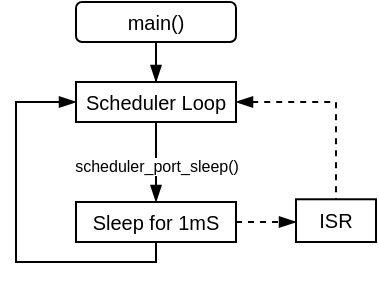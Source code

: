 <mxfile version="20.8.16" type="device"><diagram name="Page-1" id="LEeZ95nxpSWw1AGHZ1Hd"><mxGraphModel dx="378" dy="257" grid="1" gridSize="10" guides="1" tooltips="1" connect="1" arrows="1" fold="1" page="1" pageScale="1" pageWidth="850" pageHeight="1100" math="0" shadow="0"><root><mxCell id="0"/><mxCell id="1" parent="0"/><mxCell id="yHvDCYGFjGAFw5tdtCBj-9" value="" style="edgeStyle=orthogonalEdgeStyle;rounded=0;orthogonalLoop=1;jettySize=auto;html=1;entryX=0.5;entryY=0;entryDx=0;entryDy=0;jumpSize=6;targetPerimeterSpacing=0;endArrow=blockThin;endFill=1;" parent="1" source="jRqtNyKgf6l_IyG3Fnu4-1" target="CsunBCRFdsrug3nYcb-u-2" edge="1"><mxGeometry relative="1" as="geometry"><mxPoint x="200" y="230" as="targetPoint"/></mxGeometry></mxCell><mxCell id="CsunBCRFdsrug3nYcb-u-8" value="&lt;font style=&quot;font-size: 8px;&quot;&gt;scheduler_port_sleep()&lt;/font&gt;" style="edgeLabel;html=1;align=center;verticalAlign=middle;resizable=0;points=[];fontSize=8;" parent="yHvDCYGFjGAFw5tdtCBj-9" vertex="1" connectable="0"><mxGeometry x="0.533" relative="1" as="geometry"><mxPoint as="offset"/></mxGeometry></mxCell><mxCell id="jRqtNyKgf6l_IyG3Fnu4-1" value="&lt;font style=&quot;font-size: 10px;&quot;&gt;main()&lt;/font&gt;" style="rounded=1;whiteSpace=wrap;html=1;" parent="1" vertex="1"><mxGeometry x="160" y="160" width="80" height="20" as="geometry"/></mxCell><mxCell id="jRqtNyKgf6l_IyG3Fnu4-7" style="edgeStyle=orthogonalEdgeStyle;rounded=0;orthogonalLoop=1;jettySize=auto;html=1;entryX=0;entryY=0.5;entryDx=0;entryDy=0;exitX=0.5;exitY=1;exitDx=0;exitDy=0;endArrow=blockThin;endFill=1;" parent="1" source="CsunBCRFdsrug3nYcb-u-2" target="jRqtNyKgf6l_IyG3Fnu4-8" edge="1"><mxGeometry relative="1" as="geometry"><mxPoint x="100" y="140" as="targetPoint"/><Array as="points"><mxPoint x="200" y="290"/><mxPoint x="130" y="290"/><mxPoint x="130" y="210"/></Array><mxPoint x="200" y="380" as="sourcePoint"/></mxGeometry></mxCell><mxCell id="jRqtNyKgf6l_IyG3Fnu4-8" value="&lt;font style=&quot;font-size: 10px;&quot;&gt;Scheduler Loop&lt;/font&gt;" style="rounded=0;whiteSpace=wrap;html=1;" parent="1" vertex="1"><mxGeometry x="160" y="200" width="80" height="20" as="geometry"/></mxCell><mxCell id="V1fbTBzL040UEDJPXokG-9" value="" style="endArrow=blockThin;html=1;rounded=0;entryX=0.5;entryY=0;entryDx=0;entryDy=0;endFill=1;" parent="1" target="jRqtNyKgf6l_IyG3Fnu4-8" edge="1"><mxGeometry width="50" height="50" relative="1" as="geometry"><mxPoint x="200" y="180" as="sourcePoint"/><mxPoint x="270" y="170" as="targetPoint"/></mxGeometry></mxCell><mxCell id="CsunBCRFdsrug3nYcb-u-2" value="&lt;span style=&quot;font-size: 10px;&quot;&gt;Sleep for 1mS&lt;/span&gt;" style="rounded=0;whiteSpace=wrap;html=1;" parent="1" vertex="1"><mxGeometry x="160" y="260" width="80" height="20" as="geometry"/></mxCell><mxCell id="Kq-RNaes0EIUHEtlj1Y9-1" value="&lt;font style=&quot;font-size: 10px;&quot;&gt;ISR&lt;/font&gt;" style="rounded=0;whiteSpace=wrap;html=1;" parent="1" vertex="1"><mxGeometry x="270" y="258.64" width="40" height="21.36" as="geometry"/></mxCell><mxCell id="Kq-RNaes0EIUHEtlj1Y9-2" value="" style="endArrow=blockThin;html=1;rounded=1;jumpStyle=none;dashed=1;endFill=1;exitX=1;exitY=0.5;exitDx=0;exitDy=0;" parent="1" source="CsunBCRFdsrug3nYcb-u-2" edge="1"><mxGeometry width="50" height="50" relative="1" as="geometry"><mxPoint x="240" y="269.23" as="sourcePoint"/><mxPoint x="270" y="270" as="targetPoint"/></mxGeometry></mxCell><mxCell id="Kq-RNaes0EIUHEtlj1Y9-4" style="edgeStyle=orthogonalEdgeStyle;rounded=0;jumpSize=6;orthogonalLoop=1;jettySize=auto;html=1;exitX=0.5;exitY=1;exitDx=0;exitDy=0;fontSize=8;targetPerimeterSpacing=0;" parent="1" source="Kq-RNaes0EIUHEtlj1Y9-1" target="Kq-RNaes0EIUHEtlj1Y9-1" edge="1"><mxGeometry relative="1" as="geometry"/></mxCell><mxCell id="Kq-RNaes0EIUHEtlj1Y9-5" value="" style="endArrow=none;dashed=1;html=1;rounded=0;fontSize=8;targetPerimeterSpacing=0;jumpSize=6;entryX=0.5;entryY=0;entryDx=0;entryDy=0;startArrow=blockThin;startFill=1;exitX=1;exitY=0.5;exitDx=0;exitDy=0;" parent="1" source="jRqtNyKgf6l_IyG3Fnu4-8" target="Kq-RNaes0EIUHEtlj1Y9-1" edge="1"><mxGeometry width="50" height="50" relative="1" as="geometry"><mxPoint x="200" y="300" as="sourcePoint"/><mxPoint x="300" y="290" as="targetPoint"/><Array as="points"><mxPoint x="290" y="210"/></Array></mxGeometry></mxCell></root></mxGraphModel></diagram></mxfile>